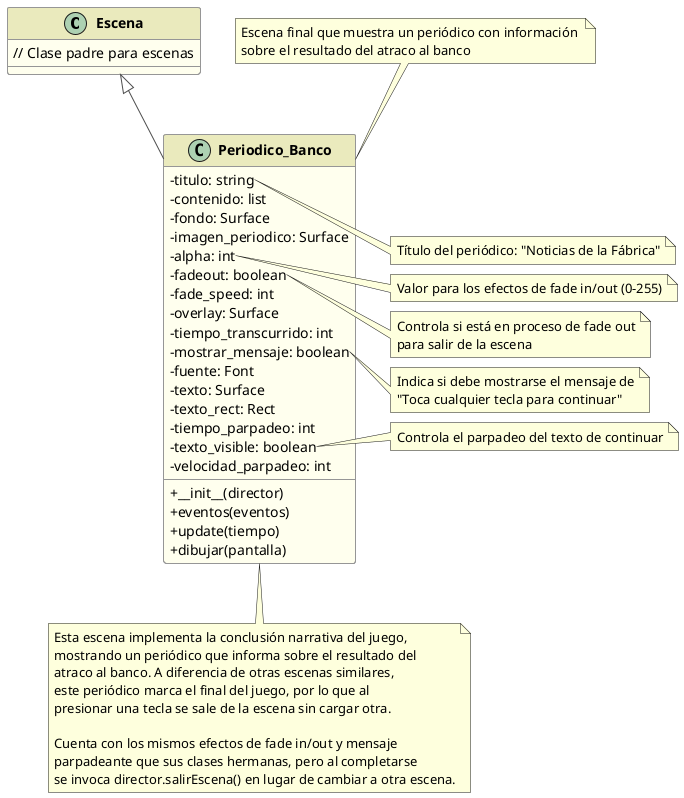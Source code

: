 @startuml Periodico_Banco

skinparam classAttributeIconSize 0
skinparam classFontStyle bold
skinparam classBackgroundColor #FFFFEE
skinparam classBorderColor #969696
skinparam arrowColor #4D4D4D
skinparam shadowing false
skinparam stereotypeCBackgroundColor #CCE6FF

skinparam class {
  FontColor #000000
  HeaderBackgroundColor #EAEABD
  BorderThickness 1
}

class Escena {
  // Clase padre para escenas
}

class Periodico_Banco {
  -titulo: string
  -contenido: list
  -fondo: Surface
  -imagen_periodico: Surface
  -alpha: int
  -fadeout: boolean
  -fade_speed: int
  -overlay: Surface
  -tiempo_transcurrido: int
  -mostrar_mensaje: boolean
  -fuente: Font
  -texto: Surface
  -texto_rect: Rect
  -tiempo_parpadeo: int
  -texto_visible: boolean
  -velocidad_parpadeo: int
  +__init__(director)
  +eventos(eventos)
  +update(tiempo)
  +dibujar(pantalla)
}

' Relaciones
Escena <|-- Periodico_Banco

note top of Periodico_Banco
  Escena final que muestra un periódico con información 
  sobre el resultado del atraco al banco
end note

note right of Periodico_Banco::titulo
  Título del periódico: "Noticias de la Fábrica"
end note

note right of Periodico_Banco::alpha
  Valor para los efectos de fade in/out (0-255)
end note

note right of Periodico_Banco::fadeout
  Controla si está en proceso de fade out
  para salir de la escena
end note

note right of Periodico_Banco::mostrar_mensaje
  Indica si debe mostrarse el mensaje de
  "Toca cualquier tecla para continuar"
end note

note right of Periodico_Banco::texto_visible
  Controla el parpadeo del texto de continuar
end note

note bottom of Periodico_Banco
  Esta escena implementa la conclusión narrativa del juego,
  mostrando un periódico que informa sobre el resultado del
  atraco al banco. A diferencia de otras escenas similares,
  este periódico marca el final del juego, por lo que al
  presionar una tecla se sale de la escena sin cargar otra.
  
  Cuenta con los mismos efectos de fade in/out y mensaje
  parpadeante que sus clases hermanas, pero al completarse
  se invoca director.salirEscena() en lugar de cambiar a otra escena.
end note

@enduml